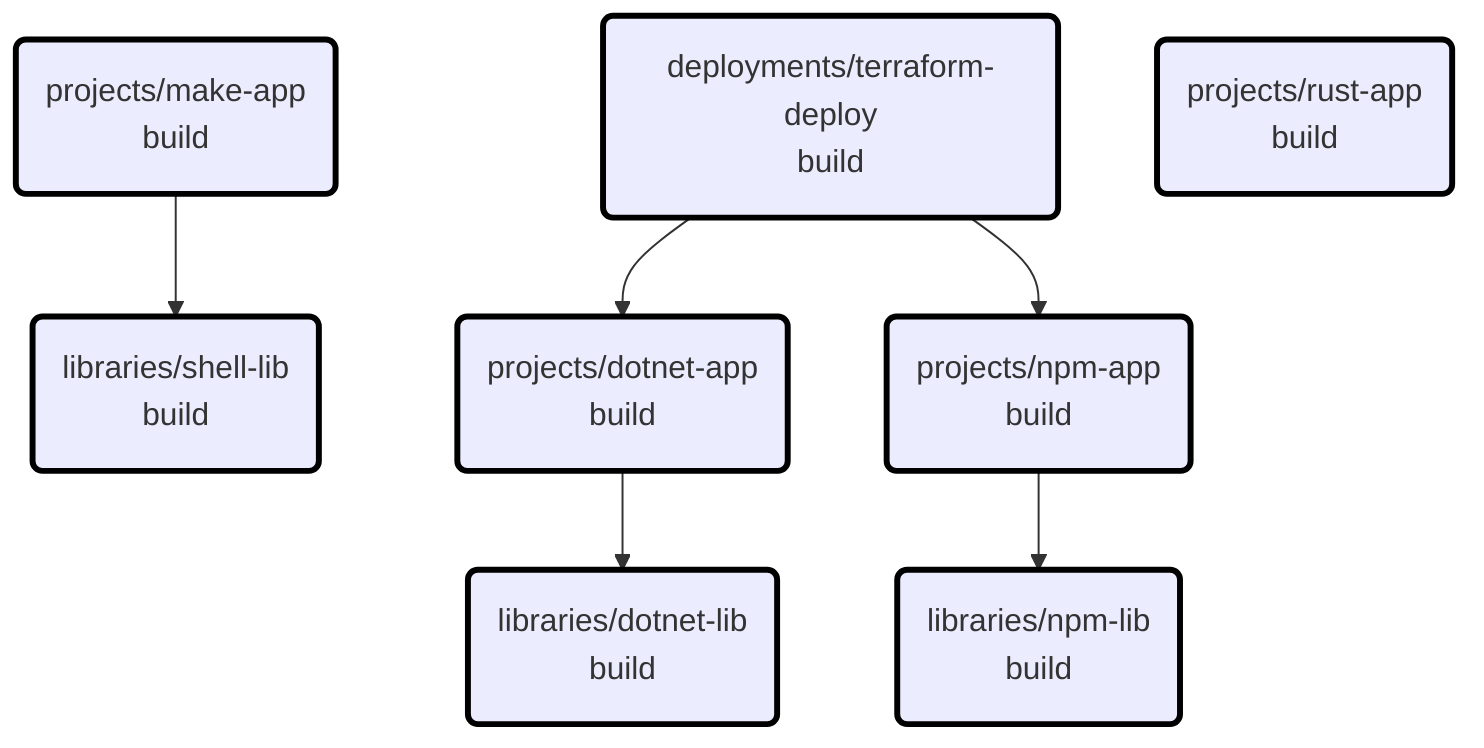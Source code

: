 flowchart TD
classDef build stroke:red,stroke-width:3px
classDef restore stroke:orange,stroke-width:3px
classDef ignore stroke:black,stroke-width:3px
deployments/terraform-deploy:build("deployments/terraform-deploy
build ")
libraries/dotnet-lib:build("libraries/dotnet-lib
build ")
libraries/npm-lib:build("libraries/npm-lib
build ")
libraries/shell-lib:build("libraries/shell-lib
build ")
projects/dotnet-app:build("projects/dotnet-app
build ")
projects/make-app:build("projects/make-app
build ")
projects/npm-app:build("projects/npm-app
build ")
projects/rust-app:build("projects/rust-app
build ")
deployments/terraform-deploy:build --> projects/dotnet-app:build
deployments/terraform-deploy:build --> projects/npm-app:build
class deployments/terraform-deploy:build ignore
class libraries/dotnet-lib:build ignore
class libraries/npm-lib:build ignore
class libraries/shell-lib:build ignore
projects/dotnet-app:build --> libraries/dotnet-lib:build
class projects/dotnet-app:build ignore
projects/make-app:build --> libraries/shell-lib:build
class projects/make-app:build ignore
projects/npm-app:build --> libraries/npm-lib:build
class projects/npm-app:build ignore
class projects/rust-app:build ignore